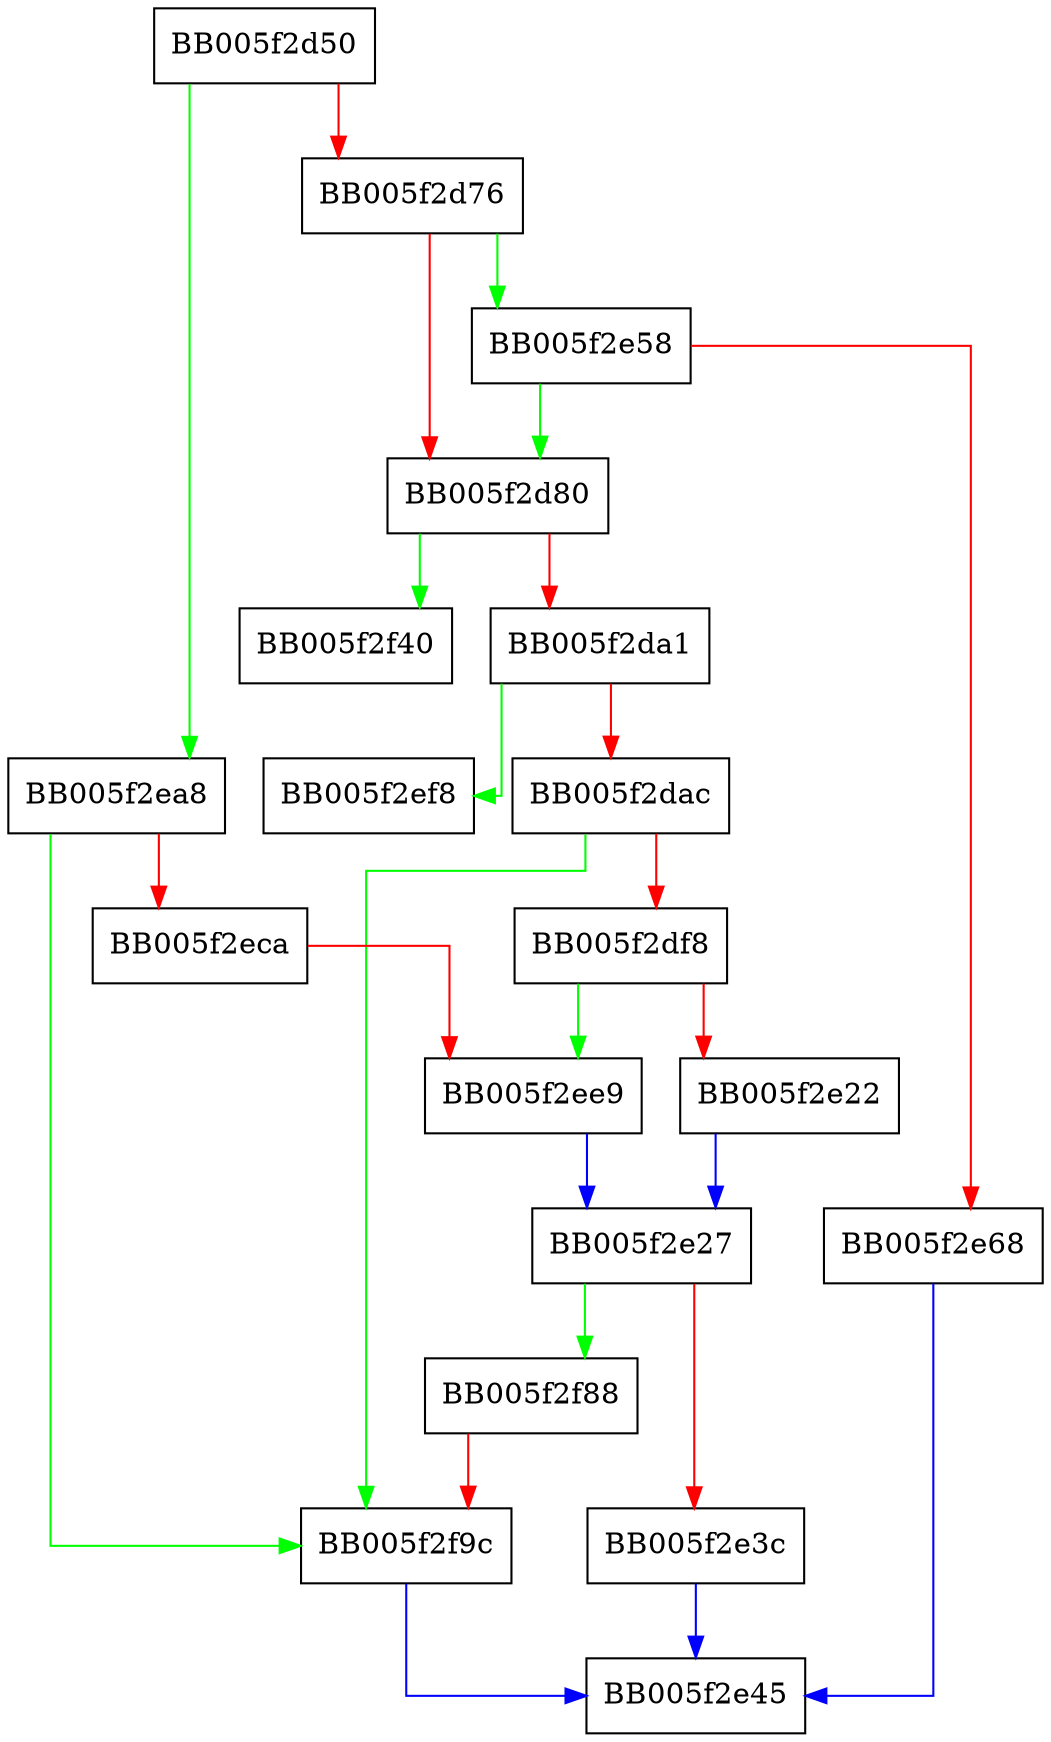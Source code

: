 digraph push_BN {
  node [shape="box"];
  graph [splines=ortho];
  BB005f2d50 -> BB005f2ea8 [color="green"];
  BB005f2d50 -> BB005f2d76 [color="red"];
  BB005f2d76 -> BB005f2e58 [color="green"];
  BB005f2d76 -> BB005f2d80 [color="red"];
  BB005f2d80 -> BB005f2f40 [color="green"];
  BB005f2d80 -> BB005f2da1 [color="red"];
  BB005f2da1 -> BB005f2ef8 [color="green"];
  BB005f2da1 -> BB005f2dac [color="red"];
  BB005f2dac -> BB005f2f9c [color="green"];
  BB005f2dac -> BB005f2df8 [color="red"];
  BB005f2df8 -> BB005f2ee9 [color="green"];
  BB005f2df8 -> BB005f2e22 [color="red"];
  BB005f2e22 -> BB005f2e27 [color="blue"];
  BB005f2e27 -> BB005f2f88 [color="green"];
  BB005f2e27 -> BB005f2e3c [color="red"];
  BB005f2e3c -> BB005f2e45 [color="blue"];
  BB005f2e58 -> BB005f2d80 [color="green"];
  BB005f2e58 -> BB005f2e68 [color="red"];
  BB005f2e68 -> BB005f2e45 [color="blue"];
  BB005f2ea8 -> BB005f2f9c [color="green"];
  BB005f2ea8 -> BB005f2eca [color="red"];
  BB005f2eca -> BB005f2ee9 [color="red"];
  BB005f2ee9 -> BB005f2e27 [color="blue"];
  BB005f2f88 -> BB005f2f9c [color="red"];
  BB005f2f9c -> BB005f2e45 [color="blue"];
}